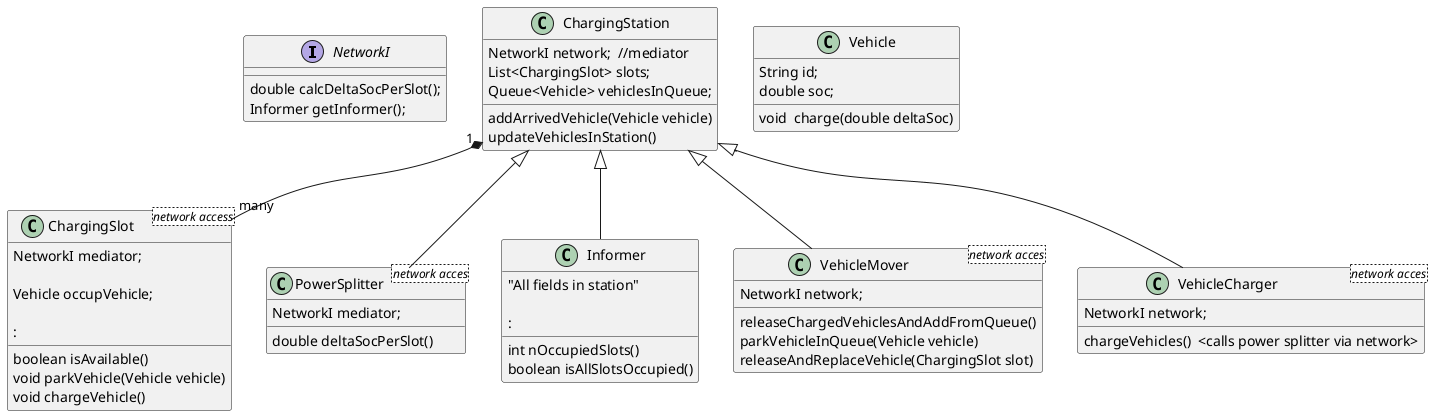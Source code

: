 @startuml


interface NetworkI {
    double calcDeltaSocPerSlot();
    Informer getInformer();
}

class ChargingStation {
   NetworkI network;  //mediator
       List<ChargingSlot> slots;
       Queue<Vehicle> vehiclesInQueue;

     addArrivedVehicle(Vehicle vehicle)
     updateVehiclesInStation()
}

 class ChargingSlot<network access> {
    NetworkI mediator;

    Vehicle occupVehicle;

    boolean isAvailable()
    void parkVehicle(Vehicle vehicle)
    void chargeVehicle()
    :
}

 class PowerSplitter <network acces> {
    NetworkI mediator;

    double deltaSocPerSlot()
    }

class Informer {
     "All fields in station"

     int nOccupiedSlots()
     boolean isAllSlotsOccupied()
:
    }

class VehicleMover <network acces> {

    NetworkI network;

    releaseChargedVehiclesAndAddFromQueue()
    parkVehicleInQueue(Vehicle vehicle)
    releaseAndReplaceVehicle(ChargingSlot slot)

    }

class VehicleCharger <network acces>{
    NetworkI network;

    chargeVehicles()  <calls power splitter via network>
 }

class Vehicle {
      String id;
      double soc;

      void  charge(double deltaSoc)
 }

ChargingStation <|-- PowerSplitter
ChargingStation <|-- VehicleMover
ChargingStation <|-- VehicleCharger
ChargingStation <|-- Informer



ChargingStation "1" *-d- "many" ChargingSlot

@enduml